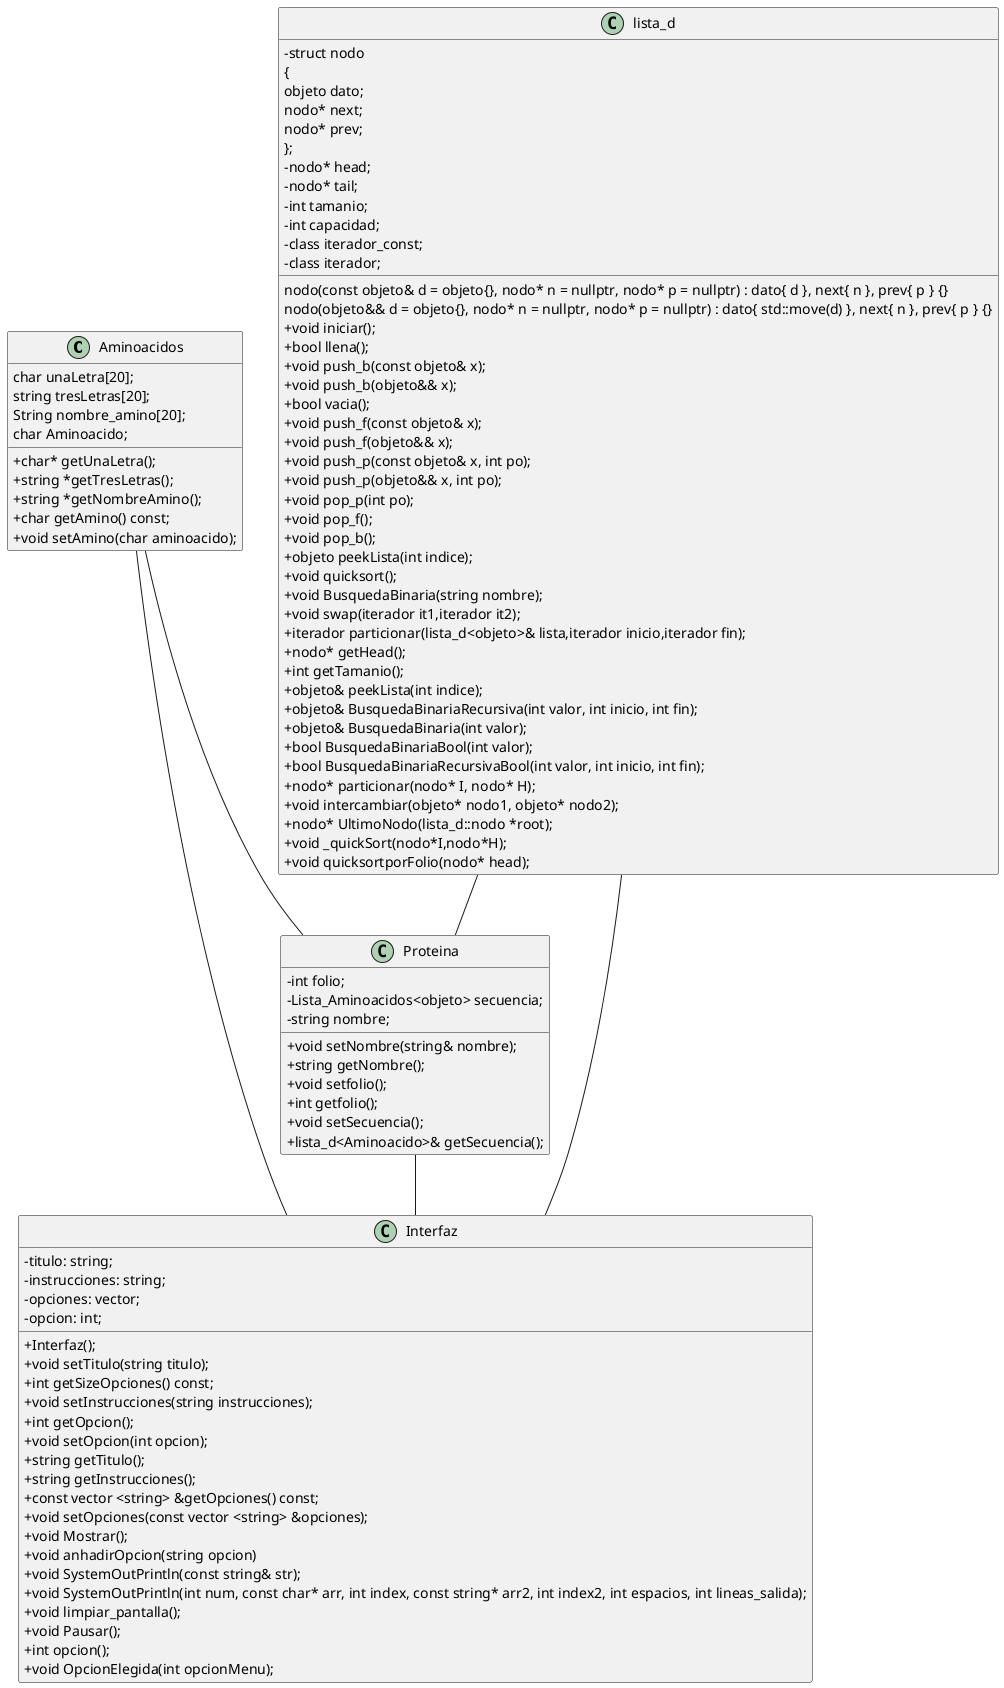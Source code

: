 @startuml
'https://plantuml.com/sequence-diagram
skinparam classAttributeIconSize 0



Aminoacidos -- Proteina
lista_d -- Proteina
Aminoacidos--Interfaz
Proteina--Interfaz
lista_d--Interfaz



class Proteina
{
    -int folio;
    -Lista_Aminoacidos<objeto> secuencia;
    -string nombre;
    +void setNombre(string& nombre);
    +string getNombre();
    +void setfolio();
    +int getfolio();
    +void setSecuencia();
    +lista_d<Aminoacido>& getSecuencia();

}
class Interfaz
{
    -titulo: string;
    -instrucciones: string;
    -opciones: vector;
    -opcion: int;
     + Interfaz();
     + void setTitulo(string titulo);
     + int getSizeOpciones() const;
     + void setInstrucciones(string instrucciones);
     + int getOpcion();
     + void setOpcion(int opcion);
     + string getTitulo();
     + string getInstrucciones();
     + const vector <string> &getOpciones() const;
     + void setOpciones(const vector <string> &opciones);
     + void Mostrar();
     + void anhadirOpcion(string opcion)
     + void SystemOutPrintln(const string& str);
     + void SystemOutPrintln(int num, const char* arr, int index, const string* arr2, int index2, int espacios, int lineas_salida);
     + void limpiar_pantalla();
     + void Pausar();
     + int opcion();
     + void OpcionElegida(int opcionMenu);

}
class lista_d
{
    -struct nodo
    {
        objeto dato;
        nodo* next;
        nodo* prev;
        nodo(const objeto& d = objeto{}, nodo* n = nullptr, nodo* p = nullptr) : dato{ d }, next{ n }, prev{ p } {}
        nodo(objeto&& d = objeto{}, nodo* n = nullptr, nodo* p = nullptr) : dato{ std::move(d) }, next{ n }, prev{ p } {}
    };
    -nodo* head;
    -nodo* tail;
    -int tamanio;
    -int capacidad;
    -class iterador_const;
    -class iterador;

    + void iniciar();
    + bool llena();
    + void push_b(const objeto& x);
    + void push_b(objeto&& x);
    + bool vacia();
    + void push_f(const objeto& x);
    + void push_f(objeto&& x);
    + void push_p(const objeto& x, int po);
    + void push_p(objeto&& x, int po);
    + void pop_p(int po);
    + void pop_f();
    + void pop_b();
    + objeto peekLista(int indice);
    + void quicksort();
    + void BusquedaBinaria(string nombre);
    +void swap(iterador it1,iterador it2);
    +iterador particionar(lista_d<objeto>& lista,iterador inicio,iterador fin);
    + nodo* getHead();
    + int getTamanio();
    + objeto& peekLista(int indice);
    + objeto& BusquedaBinariaRecursiva(int valor, int inicio, int fin);
    + objeto& BusquedaBinaria(int valor);
    + bool BusquedaBinariaBool(int valor);
    + bool BusquedaBinariaRecursivaBool(int valor, int inicio, int fin);
    + nodo* particionar(nodo* I, nodo* H);
    + void intercambiar(objeto* nodo1, objeto* nodo2);
    + nodo* UltimoNodo(lista_d::nodo *root);
    + void _quickSort(nodo*I,nodo*H);
    + void quicksortporFolio(nodo* head);
}

class Aminoacidos
{
    char unaLetra[20];
    string tresLetras[20];
    String nombre_amino[20];
    char Aminoacido;

    + char* getUnaLetra();
    + string *getTresLetras();
    + string *getNombreAmino();
    + char getAmino() const;
    + void setAmino(char aminoacido);
}
@enduml